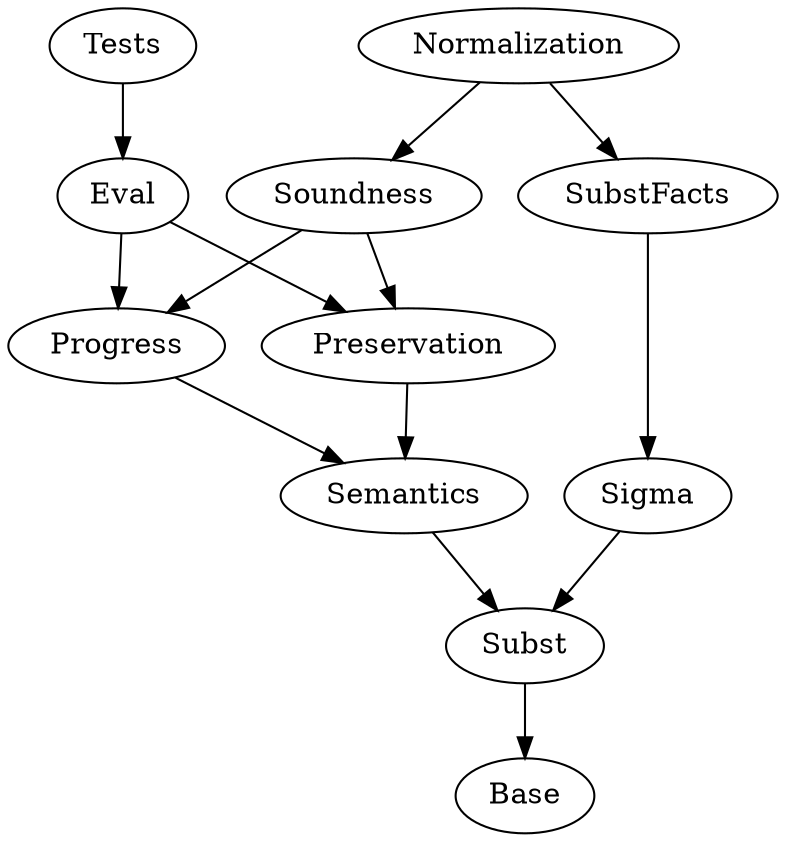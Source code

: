 digraph dependencies {
    subgraph {
    }
    m2 [label=Subst];
    m6 [label=SubstFacts];
    m8 [label=Preservation];
    m18 [label=Semantics];
    m56 [label=Soundness];
    m57 [label=Progress];
    m68 [label=Tests];
    m84 [label=Base];
    m95 [label=Normalization];
    m108 [label=Eval];
    m114 [label=Sigma];
    m2 -> m84;
    m6 -> m114;
    m8 -> m18;
    m18 -> m2;
    m56 -> m8;
    m56 -> m57;
    m57 -> m18;
    m68 -> m108;
    m95 -> m6;
    m95 -> m56;
    m108 -> m8;
    m108 -> m57;
    m114 -> m2;
}
